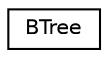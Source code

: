 digraph "Graphical Class Hierarchy"
{
  edge [fontname="Helvetica",fontsize="10",labelfontname="Helvetica",labelfontsize="10"];
  node [fontname="Helvetica",fontsize="10",shape=record];
  rankdir="LR";
  Node1 [label="BTree",height=0.2,width=0.4,color="black", fillcolor="white", style="filled",URL="$classBTree.html"];
}
